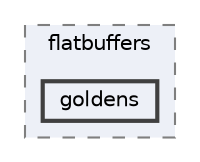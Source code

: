 digraph "flatbuffers/goldens/php/flatbuffers/goldens"
{
 // LATEX_PDF_SIZE
  bgcolor="transparent";
  edge [fontname=Helvetica,fontsize=10,labelfontname=Helvetica,labelfontsize=10];
  node [fontname=Helvetica,fontsize=10,shape=box,height=0.2,width=0.4];
  compound=true
  subgraph clusterdir_c09a8cbb2750ac0311f45264c4b07f2e {
    graph [ bgcolor="#edf0f7", pencolor="grey50", label="flatbuffers", fontname=Helvetica,fontsize=10 style="filled,dashed", URL="dir_c09a8cbb2750ac0311f45264c4b07f2e.html",tooltip=""]
  dir_726923e7322e74aa37fe377b5b3932e1 [label="goldens", fillcolor="#edf0f7", color="grey25", style="filled,bold", URL="dir_726923e7322e74aa37fe377b5b3932e1.html",tooltip=""];
  }
}
